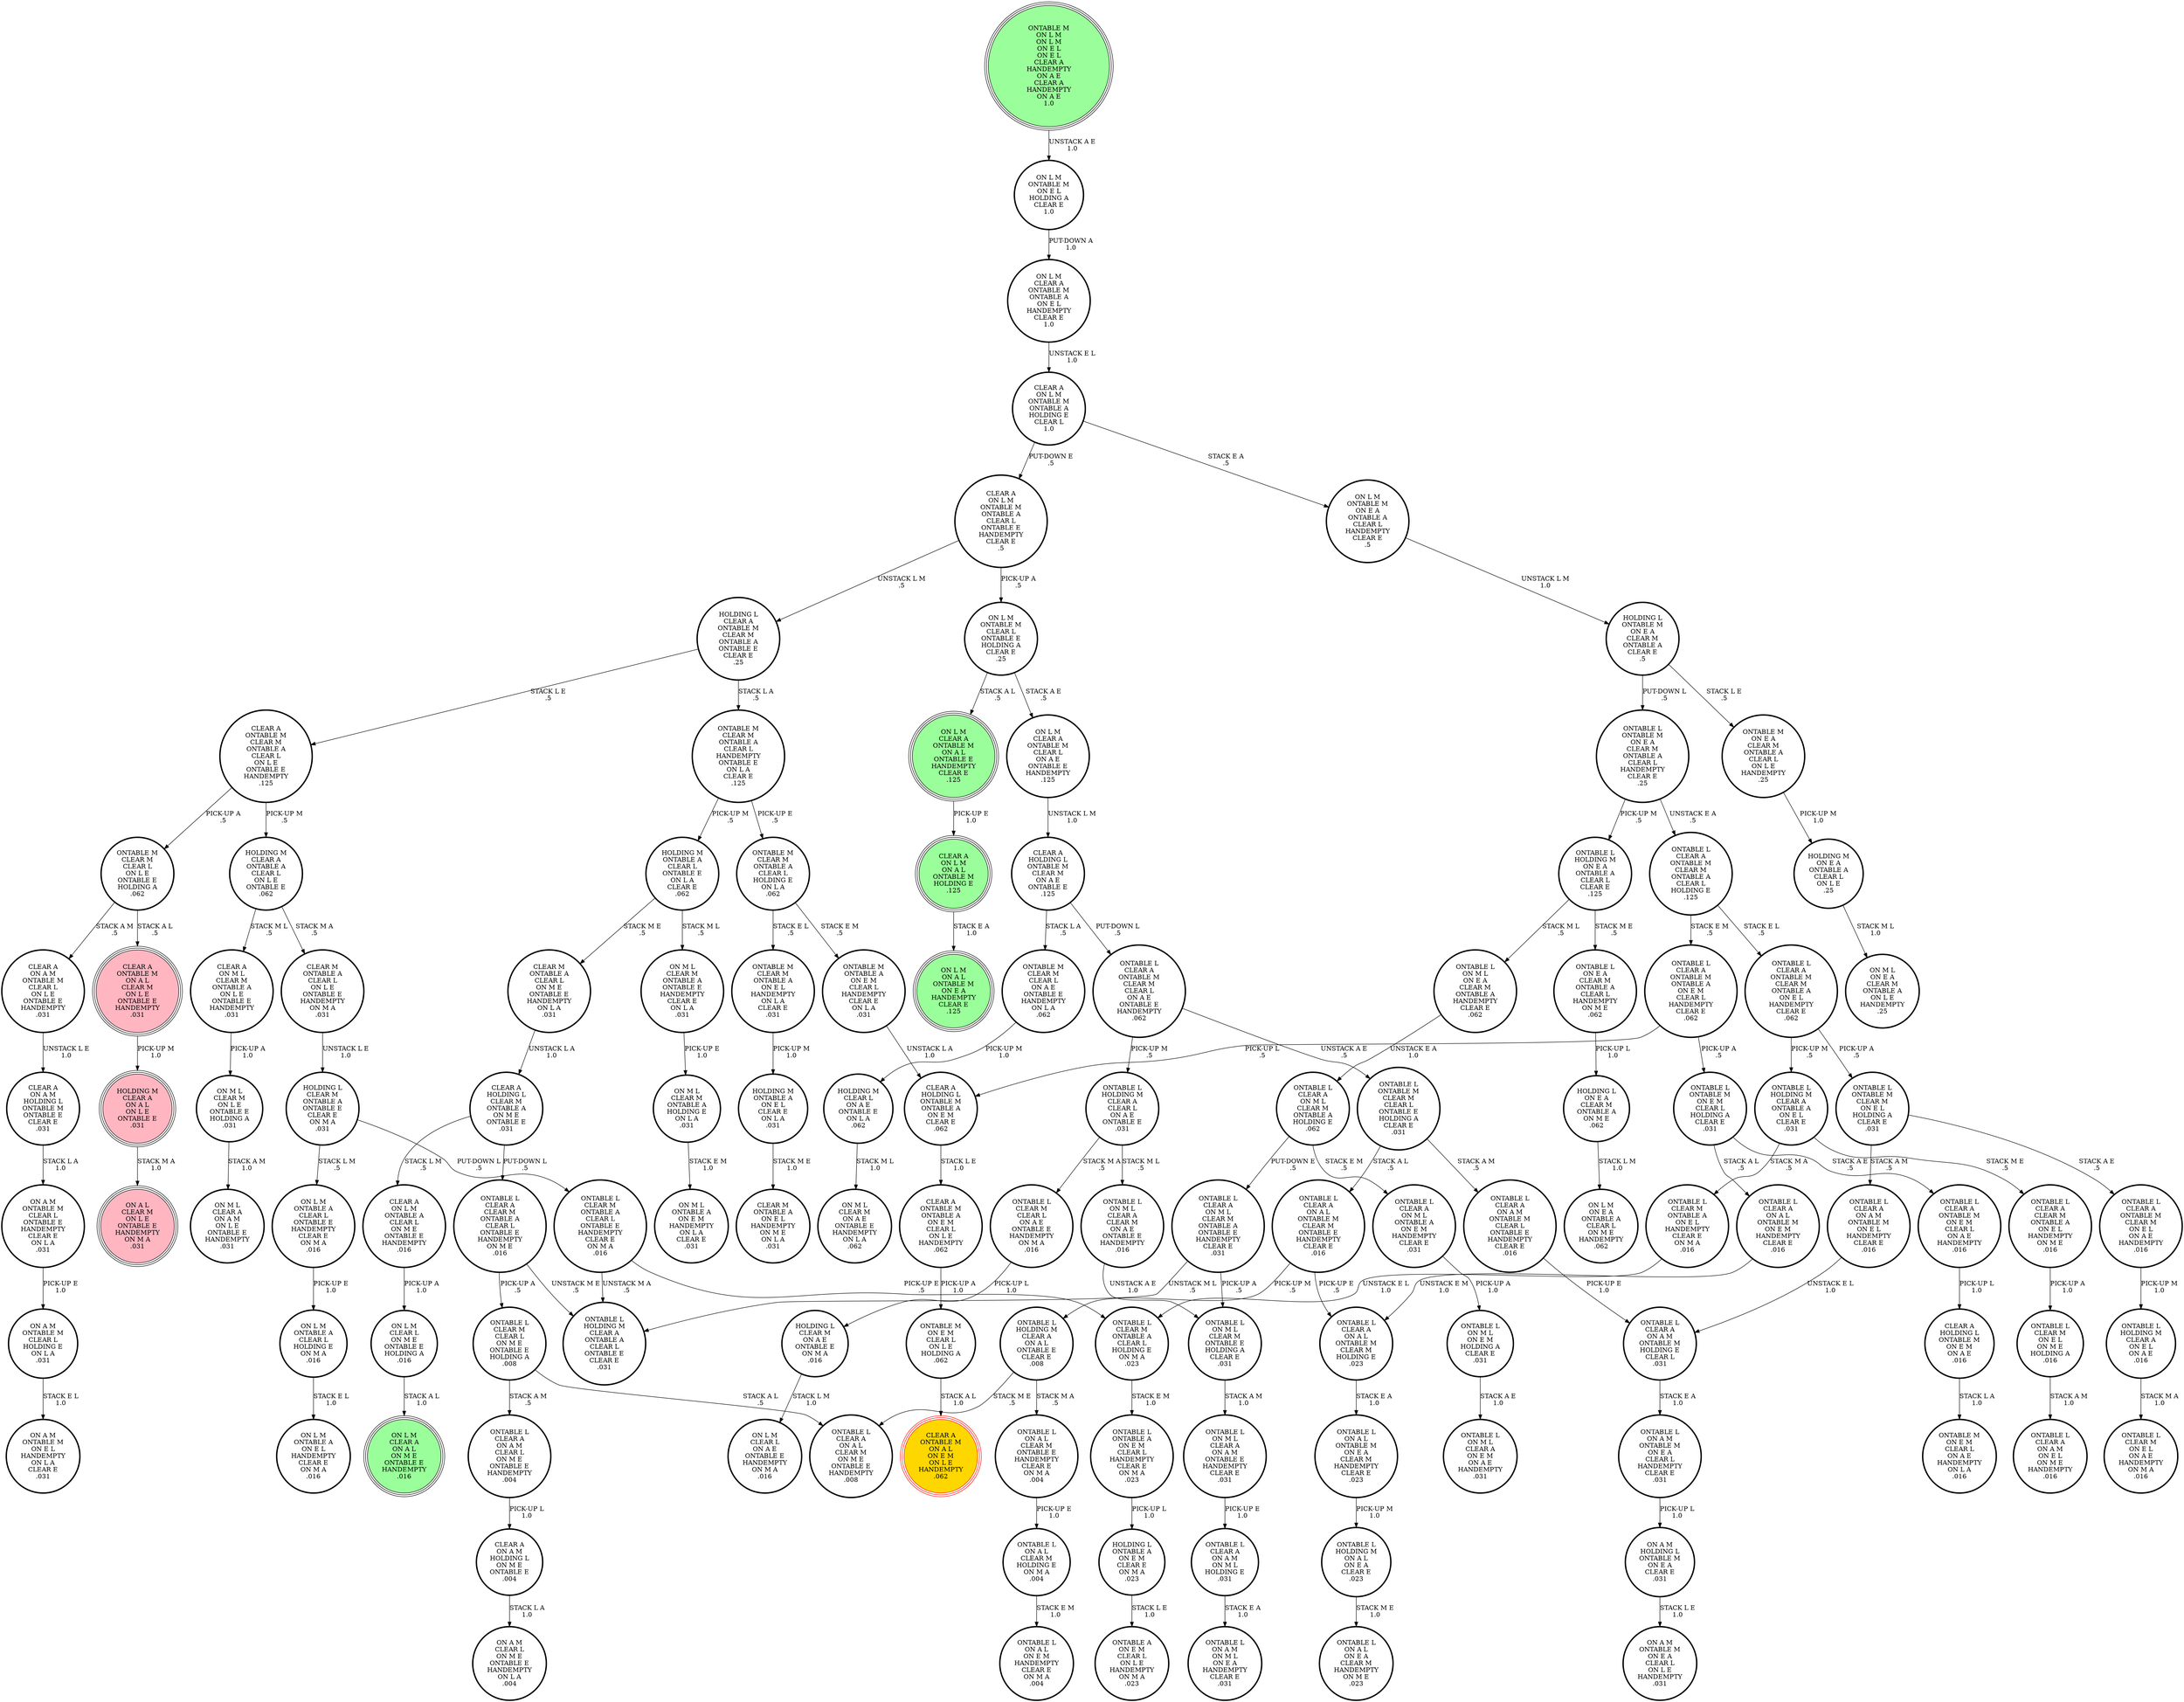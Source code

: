 digraph {
"HOLDING M\nCLEAR A\nON A L\nON L E\nONTABLE E\n.031\n" -> "ON A L\nCLEAR M\nON L E\nONTABLE E\nHANDEMPTY\nON M A\n.031\n"[label="STACK M A\n1.0\n"];
"ONTABLE L\nCLEAR M\nON E L\nON M E\nHOLDING A\n.016\n" -> "ONTABLE L\nCLEAR A\nON A M\nON E L\nON M E\nHANDEMPTY\n.016\n"[label="STACK A M\n1.0\n"];
"ONTABLE M\nCLEAR M\nCLEAR L\nON L E\nONTABLE E\nHOLDING A\n.062\n" -> "CLEAR A\nON A M\nONTABLE M\nCLEAR L\nON L E\nONTABLE E\nHANDEMPTY\n.031\n"[label="STACK A M\n.5\n"];
"ONTABLE M\nCLEAR M\nCLEAR L\nON L E\nONTABLE E\nHOLDING A\n.062\n" -> "CLEAR A\nONTABLE M\nON A L\nCLEAR M\nON L E\nONTABLE E\nHANDEMPTY\n.031\n"[label="STACK A L\n.5\n"];
"ONTABLE L\nCLEAR A\nONTABLE M\nCLEAR M\nONTABLE A\nON E L\nHANDEMPTY\nCLEAR E\n.062\n" -> "ONTABLE L\nHOLDING M\nCLEAR A\nONTABLE A\nON E L\nCLEAR E\n.031\n"[label="PICK-UP M\n.5\n"];
"ONTABLE L\nCLEAR A\nONTABLE M\nCLEAR M\nONTABLE A\nON E L\nHANDEMPTY\nCLEAR E\n.062\n" -> "ONTABLE L\nONTABLE M\nCLEAR M\nON E L\nHOLDING A\nCLEAR E\n.031\n"[label="PICK-UP A\n.5\n"];
"CLEAR A\nONTABLE M\nONTABLE A\nON E M\nCLEAR L\nON L E\nHANDEMPTY\n.062\n" -> "ONTABLE M\nON E M\nCLEAR L\nON L E\nHOLDING A\n.062\n"[label="PICK-UP A\n1.0\n"];
"HOLDING M\nON E A\nONTABLE A\nCLEAR L\nON L E\n.25\n" -> "ON M L\nON E A\nCLEAR M\nONTABLE A\nON L E\nHANDEMPTY\n.25\n"[label="STACK M L\n1.0\n"];
"ONTABLE L\nHOLDING M\nCLEAR A\nON A L\nONTABLE E\nCLEAR E\n.008\n" -> "ONTABLE L\nON A L\nCLEAR M\nONTABLE E\nHANDEMPTY\nCLEAR E\nON M A\n.004\n"[label="STACK M A\n.5\n"];
"ONTABLE L\nHOLDING M\nCLEAR A\nON A L\nONTABLE E\nCLEAR E\n.008\n" -> "ONTABLE L\nCLEAR A\nON A L\nCLEAR M\nON M E\nONTABLE E\nHANDEMPTY\n.008\n"[label="STACK M E\n.5\n"];
"ONTABLE L\nCLEAR M\nCLEAR L\nON A E\nONTABLE E\nHANDEMPTY\nON M A\n.016\n" -> "HOLDING L\nCLEAR M\nON A E\nONTABLE E\nON M A\n.016\n"[label="PICK-UP L\n1.0\n"];
"ONTABLE L\nON M L\nCLEAR A\nON A M\nONTABLE E\nHANDEMPTY\nCLEAR E\n.031\n" -> "ONTABLE L\nCLEAR A\nON A M\nON M L\nHOLDING E\n.031\n"[label="PICK-UP E\n1.0\n"];
"ONTABLE L\nCLEAR M\nONTABLE A\nCLEAR L\nHOLDING E\nON M A\n.023\n" -> "ONTABLE L\nONTABLE A\nON E M\nCLEAR L\nHANDEMPTY\nCLEAR E\nON M A\n.023\n"[label="STACK E M\n1.0\n"];
"CLEAR A\nON A M\nHOLDING L\nONTABLE M\nONTABLE E\nCLEAR E\n.031\n" -> "ON A M\nONTABLE M\nCLEAR L\nONTABLE E\nHANDEMPTY\nCLEAR E\nON L A\n.031\n"[label="STACK L A\n1.0\n"];
"ONTABLE L\nON M L\nCLEAR A\nCLEAR M\nON A E\nONTABLE E\nHANDEMPTY\n.016\n" -> "ONTABLE L\nON M L\nCLEAR M\nONTABLE E\nHOLDING A\nCLEAR E\n.031\n"[label="UNSTACK A E\n1.0\n"];
"ONTABLE L\nON M L\nON E M\nHOLDING A\nCLEAR E\n.031\n" -> "ONTABLE L\nON M L\nCLEAR A\nON E M\nON A E\nHANDEMPTY\n.031\n"[label="STACK A E\n1.0\n"];
"ON L M\nONTABLE M\nCLEAR L\nONTABLE E\nHOLDING A\nCLEAR E\n.25\n" -> "ON L M\nCLEAR A\nONTABLE M\nCLEAR L\nON A E\nONTABLE E\nHANDEMPTY\n.125\n"[label="STACK A E\n.5\n"];
"ON L M\nONTABLE M\nCLEAR L\nONTABLE E\nHOLDING A\nCLEAR E\n.25\n" -> "ON L M\nCLEAR A\nONTABLE M\nON A L\nONTABLE E\nHANDEMPTY\nCLEAR E\n.125\n"[label="STACK A L\n.5\n"];
"ONTABLE L\nON M L\nCLEAR M\nONTABLE E\nHOLDING A\nCLEAR E\n.031\n" -> "ONTABLE L\nON M L\nCLEAR A\nON A M\nONTABLE E\nHANDEMPTY\nCLEAR E\n.031\n"[label="STACK A M\n1.0\n"];
"ONTABLE L\nON A M\nONTABLE M\nON E A\nCLEAR L\nHANDEMPTY\nCLEAR E\n.031\n" -> "ON A M\nHOLDING L\nONTABLE M\nON E A\nCLEAR E\n.031\n"[label="PICK-UP L\n1.0\n"];
"CLEAR M\nONTABLE A\nCLEAR L\nON M E\nONTABLE E\nHANDEMPTY\nON L A\n.031\n" -> "CLEAR A\nHOLDING L\nCLEAR M\nONTABLE A\nON M E\nONTABLE E\n.031\n"[label="UNSTACK L A\n1.0\n"];
"ONTABLE L\nHOLDING M\nCLEAR A\nON E L\nON A E\n.016\n" -> "ONTABLE L\nCLEAR M\nON E L\nON A E\nHANDEMPTY\nON M A\n.016\n"[label="STACK M A\n1.0\n"];
"CLEAR A\nHOLDING L\nCLEAR M\nONTABLE A\nON M E\nONTABLE E\n.031\n" -> "ONTABLE L\nCLEAR A\nCLEAR M\nONTABLE A\nCLEAR L\nONTABLE E\nHANDEMPTY\nON M E\n.016\n"[label="PUT-DOWN L\n.5\n"];
"CLEAR A\nHOLDING L\nCLEAR M\nONTABLE A\nON M E\nONTABLE E\n.031\n" -> "CLEAR A\nON L M\nONTABLE A\nCLEAR L\nON M E\nONTABLE E\nHANDEMPTY\n.016\n"[label="STACK L M\n.5\n"];
"ONTABLE L\nONTABLE M\nON E A\nCLEAR M\nONTABLE A\nCLEAR L\nHANDEMPTY\nCLEAR E\n.25\n" -> "ONTABLE L\nHOLDING M\nON E A\nONTABLE A\nCLEAR L\nCLEAR E\n.125\n"[label="PICK-UP M\n.5\n"];
"ONTABLE L\nONTABLE M\nON E A\nCLEAR M\nONTABLE A\nCLEAR L\nHANDEMPTY\nCLEAR E\n.25\n" -> "ONTABLE L\nCLEAR A\nONTABLE M\nCLEAR M\nONTABLE A\nCLEAR L\nHOLDING E\n.125\n"[label="UNSTACK E A\n.5\n"];
"HOLDING L\nON E A\nCLEAR M\nONTABLE A\nON M E\n.062\n" -> "ON L M\nON E A\nONTABLE A\nCLEAR L\nON M E\nHANDEMPTY\n.062\n"[label="STACK L M\n1.0\n"];
"HOLDING M\nCLEAR L\nON A E\nONTABLE E\nON L A\n.062\n" -> "ON M L\nCLEAR M\nON A E\nONTABLE E\nHANDEMPTY\nON L A\n.062\n"[label="STACK M L\n1.0\n"];
"ON L M\nCLEAR A\nONTABLE M\nON A L\nONTABLE E\nHANDEMPTY\nCLEAR E\n.125\n" -> "CLEAR A\nON L M\nON A L\nONTABLE M\nHOLDING E\n.125\n"[label="PICK-UP E\n1.0\n"];
"ONTABLE L\nON M L\nON E A\nCLEAR M\nONTABLE A\nHANDEMPTY\nCLEAR E\n.062\n" -> "ONTABLE L\nCLEAR A\nON M L\nCLEAR M\nONTABLE A\nHOLDING E\n.062\n"[label="UNSTACK E A\n1.0\n"];
"ONTABLE L\nON A L\nCLEAR M\nHOLDING E\nON M A\n.004\n" -> "ONTABLE L\nON A L\nON E M\nHANDEMPTY\nCLEAR E\nON M A\n.004\n"[label="STACK E M\n1.0\n"];
"ON L M\nCLEAR A\nONTABLE M\nONTABLE A\nON E L\nHANDEMPTY\nCLEAR E\n1.0\n" -> "CLEAR A\nON L M\nONTABLE M\nONTABLE A\nHOLDING E\nCLEAR L\n1.0\n"[label="UNSTACK E L\n1.0\n"];
"ONTABLE M\nONTABLE A\nON E M\nCLEAR L\nHANDEMPTY\nCLEAR E\nON L A\n.031\n" -> "CLEAR A\nHOLDING L\nONTABLE M\nONTABLE A\nON E M\nCLEAR E\n.062\n"[label="UNSTACK L A\n1.0\n"];
"ON M L\nCLEAR M\nON L E\nONTABLE E\nHOLDING A\n.031\n" -> "ON M L\nCLEAR A\nON A M\nON L E\nONTABLE E\nHANDEMPTY\n.031\n"[label="STACK A M\n1.0\n"];
"CLEAR A\nON A M\nONTABLE M\nCLEAR L\nON L E\nONTABLE E\nHANDEMPTY\n.031\n" -> "CLEAR A\nON A M\nHOLDING L\nONTABLE M\nONTABLE E\nCLEAR E\n.031\n"[label="UNSTACK L E\n1.0\n"];
"HOLDING L\nONTABLE A\nON E M\nCLEAR E\nON M A\n.023\n" -> "ONTABLE A\nON E M\nCLEAR L\nON L E\nHANDEMPTY\nON M A\n.023\n"[label="STACK L E\n1.0\n"];
"HOLDING L\nCLEAR M\nONTABLE A\nONTABLE E\nCLEAR E\nON M A\n.031\n" -> "ON L M\nONTABLE A\nCLEAR L\nONTABLE E\nHANDEMPTY\nCLEAR E\nON M A\n.016\n"[label="STACK L M\n.5\n"];
"HOLDING L\nCLEAR M\nONTABLE A\nONTABLE E\nCLEAR E\nON M A\n.031\n" -> "ONTABLE L\nCLEAR M\nONTABLE A\nCLEAR L\nONTABLE E\nHANDEMPTY\nCLEAR E\nON M A\n.016\n"[label="PUT-DOWN L\n.5\n"];
"ONTABLE L\nCLEAR A\nON A M\nCLEAR L\nON M E\nONTABLE E\nHANDEMPTY\n.004\n" -> "CLEAR A\nON A M\nHOLDING L\nON M E\nONTABLE E\n.004\n"[label="PICK-UP L\n1.0\n"];
"ONTABLE M\nCLEAR M\nONTABLE A\nCLEAR L\nHANDEMPTY\nONTABLE E\nON L A\nCLEAR E\n.125\n" -> "ONTABLE M\nCLEAR M\nONTABLE A\nCLEAR L\nHOLDING E\nON L A\n.062\n"[label="PICK-UP E\n.5\n"];
"ONTABLE M\nCLEAR M\nONTABLE A\nCLEAR L\nHANDEMPTY\nONTABLE E\nON L A\nCLEAR E\n.125\n" -> "HOLDING M\nONTABLE A\nCLEAR L\nONTABLE E\nON L A\nCLEAR E\n.062\n"[label="PICK-UP M\n.5\n"];
"HOLDING M\nONTABLE A\nCLEAR L\nONTABLE E\nON L A\nCLEAR E\n.062\n" -> "ON M L\nCLEAR M\nONTABLE A\nONTABLE E\nHANDEMPTY\nCLEAR E\nON L A\n.031\n"[label="STACK M L\n.5\n"];
"HOLDING M\nONTABLE A\nCLEAR L\nONTABLE E\nON L A\nCLEAR E\n.062\n" -> "CLEAR M\nONTABLE A\nCLEAR L\nON M E\nONTABLE E\nHANDEMPTY\nON L A\n.031\n"[label="STACK M E\n.5\n"];
"ONTABLE L\nCLEAR A\nCLEAR M\nONTABLE A\nON E L\nHANDEMPTY\nON M E\n.016\n" -> "ONTABLE L\nCLEAR M\nON E L\nON M E\nHOLDING A\n.016\n"[label="PICK-UP A\n1.0\n"];
"ONTABLE L\nCLEAR M\nCLEAR L\nON M E\nONTABLE E\nHOLDING A\n.008\n" -> "ONTABLE L\nCLEAR A\nON A L\nCLEAR M\nON M E\nONTABLE E\nHANDEMPTY\n.008\n"[label="STACK A L\n.5\n"];
"ONTABLE L\nCLEAR M\nCLEAR L\nON M E\nONTABLE E\nHOLDING A\n.008\n" -> "ONTABLE L\nCLEAR A\nON A M\nCLEAR L\nON M E\nONTABLE E\nHANDEMPTY\n.004\n"[label="STACK A M\n.5\n"];
"ON M L\nCLEAR M\nONTABLE A\nHOLDING E\nON L A\n.031\n" -> "ON M L\nONTABLE A\nON E M\nHANDEMPTY\nON L A\nCLEAR E\n.031\n"[label="STACK E M\n1.0\n"];
"ONTABLE L\nON A L\nONTABLE M\nON E A\nCLEAR M\nHANDEMPTY\nCLEAR E\n.023\n" -> "ONTABLE L\nHOLDING M\nON A L\nON E A\nCLEAR E\n.023\n"[label="PICK-UP M\n1.0\n"];
"ONTABLE L\nCLEAR A\nON A L\nONTABLE M\nCLEAR M\nONTABLE E\nHANDEMPTY\nCLEAR E\n.016\n" -> "ONTABLE L\nHOLDING M\nCLEAR A\nON A L\nONTABLE E\nCLEAR E\n.008\n"[label="PICK-UP M\n.5\n"];
"ONTABLE L\nCLEAR A\nON A L\nONTABLE M\nCLEAR M\nONTABLE E\nHANDEMPTY\nCLEAR E\n.016\n" -> "ONTABLE L\nCLEAR A\nON A L\nONTABLE M\nCLEAR M\nHOLDING E\n.023\n"[label="PICK-UP E\n.5\n"];
"CLEAR A\nON A M\nHOLDING L\nON M E\nONTABLE E\n.004\n" -> "ON A M\nCLEAR L\nON M E\nONTABLE E\nHANDEMPTY\nON L A\n.004\n"[label="STACK L A\n1.0\n"];
"ONTABLE L\nONTABLE M\nON E M\nCLEAR L\nHOLDING A\nCLEAR E\n.031\n" -> "ONTABLE L\nCLEAR A\nONTABLE M\nON E M\nCLEAR L\nON A E\nHANDEMPTY\n.016\n"[label="STACK A E\n.5\n"];
"ONTABLE L\nONTABLE M\nON E M\nCLEAR L\nHOLDING A\nCLEAR E\n.031\n" -> "ONTABLE L\nCLEAR A\nON A L\nONTABLE M\nON E M\nHANDEMPTY\nCLEAR E\n.016\n"[label="STACK A L\n.5\n"];
"CLEAR A\nHOLDING L\nONTABLE M\nON E M\nON A E\n.016\n" -> "ONTABLE M\nON E M\nCLEAR L\nON A E\nHANDEMPTY\nON L A\n.016\n"[label="STACK L A\n1.0\n"];
"ONTABLE L\nHOLDING M\nON A L\nON E A\nCLEAR E\n.023\n" -> "ONTABLE L\nON A L\nON E A\nCLEAR M\nHANDEMPTY\nON M E\n.023\n"[label="STACK M E\n1.0\n"];
"ON L M\nONTABLE M\nON E A\nONTABLE A\nCLEAR L\nHANDEMPTY\nCLEAR E\n.5\n" -> "HOLDING L\nONTABLE M\nON E A\nCLEAR M\nONTABLE A\nCLEAR E\n.5\n"[label="UNSTACK L M\n1.0\n"];
"ONTABLE L\nON E A\nCLEAR M\nONTABLE A\nCLEAR L\nHANDEMPTY\nON M E\n.062\n" -> "HOLDING L\nON E A\nCLEAR M\nONTABLE A\nON M E\n.062\n"[label="PICK-UP L\n1.0\n"];
"ON M L\nCLEAR M\nONTABLE A\nONTABLE E\nHANDEMPTY\nCLEAR E\nON L A\n.031\n" -> "ON M L\nCLEAR M\nONTABLE A\nHOLDING E\nON L A\n.031\n"[label="PICK-UP E\n1.0\n"];
"ON L M\nONTABLE A\nCLEAR L\nHOLDING E\nON M A\n.016\n" -> "ON L M\nONTABLE A\nON E L\nHANDEMPTY\nCLEAR E\nON M A\n.016\n"[label="STACK E L\n1.0\n"];
"ON L M\nONTABLE M\nON E L\nHOLDING A\nCLEAR E\n1.0\n" -> "ON L M\nCLEAR A\nONTABLE M\nONTABLE A\nON E L\nHANDEMPTY\nCLEAR E\n1.0\n"[label="PUT-DOWN A\n1.0\n"];
"CLEAR A\nONTABLE M\nCLEAR M\nONTABLE A\nCLEAR L\nON L E\nONTABLE E\nHANDEMPTY\n.125\n" -> "HOLDING M\nCLEAR A\nONTABLE A\nCLEAR L\nON L E\nONTABLE E\n.062\n"[label="PICK-UP M\n.5\n"];
"CLEAR A\nONTABLE M\nCLEAR M\nONTABLE A\nCLEAR L\nON L E\nONTABLE E\nHANDEMPTY\n.125\n" -> "ONTABLE M\nCLEAR M\nCLEAR L\nON L E\nONTABLE E\nHOLDING A\n.062\n"[label="PICK-UP A\n.5\n"];
"ONTABLE L\nCLEAR A\nONTABLE M\nONTABLE A\nON E M\nCLEAR L\nHANDEMPTY\nCLEAR E\n.062\n" -> "ONTABLE L\nONTABLE M\nON E M\nCLEAR L\nHOLDING A\nCLEAR E\n.031\n"[label="PICK-UP A\n.5\n"];
"ONTABLE L\nCLEAR A\nONTABLE M\nONTABLE A\nON E M\nCLEAR L\nHANDEMPTY\nCLEAR E\n.062\n" -> "CLEAR A\nHOLDING L\nONTABLE M\nONTABLE A\nON E M\nCLEAR E\n.062\n"[label="PICK-UP L\n.5\n"];
"ON A M\nHOLDING L\nONTABLE M\nON E A\nCLEAR E\n.031\n" -> "ON A M\nONTABLE M\nON E A\nCLEAR L\nON L E\nHANDEMPTY\n.031\n"[label="STACK L E\n1.0\n"];
"ONTABLE L\nCLEAR A\nON M L\nCLEAR M\nONTABLE A\nHOLDING E\n.062\n" -> "ONTABLE L\nCLEAR A\nON M L\nCLEAR M\nONTABLE A\nONTABLE E\nHANDEMPTY\nCLEAR E\n.031\n"[label="PUT-DOWN E\n.5\n"];
"ONTABLE L\nCLEAR A\nON M L\nCLEAR M\nONTABLE A\nHOLDING E\n.062\n" -> "ONTABLE L\nCLEAR A\nON M L\nONTABLE A\nON E M\nHANDEMPTY\nCLEAR E\n.031\n"[label="STACK E M\n.5\n"];
"ON L M\nCLEAR A\nONTABLE M\nCLEAR L\nON A E\nONTABLE E\nHANDEMPTY\n.125\n" -> "CLEAR A\nHOLDING L\nONTABLE M\nCLEAR M\nON A E\nONTABLE E\n.125\n"[label="UNSTACK L M\n1.0\n"];
"ON L M\nONTABLE A\nCLEAR L\nONTABLE E\nHANDEMPTY\nCLEAR E\nON M A\n.016\n" -> "ON L M\nONTABLE A\nCLEAR L\nHOLDING E\nON M A\n.016\n"[label="PICK-UP E\n1.0\n"];
"ONTABLE L\nHOLDING M\nCLEAR A\nCLEAR L\nON A E\nONTABLE E\n.031\n" -> "ONTABLE L\nON M L\nCLEAR A\nCLEAR M\nON A E\nONTABLE E\nHANDEMPTY\n.016\n"[label="STACK M L\n.5\n"];
"ONTABLE L\nHOLDING M\nCLEAR A\nCLEAR L\nON A E\nONTABLE E\n.031\n" -> "ONTABLE L\nCLEAR M\nCLEAR L\nON A E\nONTABLE E\nHANDEMPTY\nON M A\n.016\n"[label="STACK M A\n.5\n"];
"ON A M\nONTABLE M\nCLEAR L\nHOLDING E\nON L A\n.031\n" -> "ON A M\nONTABLE M\nON E L\nHANDEMPTY\nON L A\nCLEAR E\n.031\n"[label="STACK E L\n1.0\n"];
"ONTABLE L\nCLEAR A\nONTABLE M\nCLEAR M\nONTABLE A\nCLEAR L\nHOLDING E\n.125\n" -> "ONTABLE L\nCLEAR A\nONTABLE M\nONTABLE A\nON E M\nCLEAR L\nHANDEMPTY\nCLEAR E\n.062\n"[label="STACK E M\n.5\n"];
"ONTABLE L\nCLEAR A\nONTABLE M\nCLEAR M\nONTABLE A\nCLEAR L\nHOLDING E\n.125\n" -> "ONTABLE L\nCLEAR A\nONTABLE M\nCLEAR M\nONTABLE A\nON E L\nHANDEMPTY\nCLEAR E\n.062\n"[label="STACK E L\n.5\n"];
"ONTABLE L\nCLEAR A\nON A L\nONTABLE M\nCLEAR M\nHOLDING E\n.023\n" -> "ONTABLE L\nON A L\nONTABLE M\nON E A\nCLEAR M\nHANDEMPTY\nCLEAR E\n.023\n"[label="STACK E A\n1.0\n"];
"CLEAR A\nHOLDING L\nONTABLE M\nONTABLE A\nON E M\nCLEAR E\n.062\n" -> "CLEAR A\nONTABLE M\nONTABLE A\nON E M\nCLEAR L\nON L E\nHANDEMPTY\n.062\n"[label="STACK L E\n1.0\n"];
"CLEAR A\nON L M\nONTABLE M\nONTABLE A\nHOLDING E\nCLEAR L\n1.0\n" -> "ON L M\nONTABLE M\nON E A\nONTABLE A\nCLEAR L\nHANDEMPTY\nCLEAR E\n.5\n"[label="STACK E A\n.5\n"];
"CLEAR A\nON L M\nONTABLE M\nONTABLE A\nHOLDING E\nCLEAR L\n1.0\n" -> "CLEAR A\nON L M\nONTABLE M\nONTABLE A\nCLEAR L\nONTABLE E\nHANDEMPTY\nCLEAR E\n.5\n"[label="PUT-DOWN E\n.5\n"];
"ONTABLE L\nCLEAR A\nONTABLE M\nCLEAR M\nON E L\nON A E\nHANDEMPTY\n.016\n" -> "ONTABLE L\nHOLDING M\nCLEAR A\nON E L\nON A E\n.016\n"[label="PICK-UP M\n1.0\n"];
"CLEAR A\nON L M\nONTABLE A\nCLEAR L\nON M E\nONTABLE E\nHANDEMPTY\n.016\n" -> "ON L M\nCLEAR L\nON M E\nONTABLE E\nHOLDING A\n.016\n"[label="PICK-UP A\n1.0\n"];
"ONTABLE L\nCLEAR A\nON M L\nCLEAR M\nONTABLE A\nONTABLE E\nHANDEMPTY\nCLEAR E\n.031\n" -> "ONTABLE L\nHOLDING M\nCLEAR A\nONTABLE A\nCLEAR L\nONTABLE E\nCLEAR E\n.031\n"[label="UNSTACK M L\n.5\n"];
"ONTABLE L\nCLEAR A\nON M L\nCLEAR M\nONTABLE A\nONTABLE E\nHANDEMPTY\nCLEAR E\n.031\n" -> "ONTABLE L\nON M L\nCLEAR M\nONTABLE E\nHOLDING A\nCLEAR E\n.031\n"[label="PICK-UP A\n.5\n"];
"ONTABLE M\nCLEAR M\nONTABLE A\nON E L\nHANDEMPTY\nON L A\nCLEAR E\n.031\n" -> "HOLDING M\nONTABLE A\nON E L\nCLEAR E\nON L A\n.031\n"[label="PICK-UP M\n1.0\n"];
"ONTABLE L\nCLEAR M\nONTABLE A\nON E L\nHANDEMPTY\nCLEAR E\nON M A\n.016\n" -> "ONTABLE L\nCLEAR M\nONTABLE A\nCLEAR L\nHOLDING E\nON M A\n.023\n"[label="UNSTACK E L\n1.0\n"];
"ONTABLE L\nHOLDING M\nCLEAR A\nONTABLE A\nON E L\nCLEAR E\n.031\n" -> "ONTABLE L\nCLEAR A\nCLEAR M\nONTABLE A\nON E L\nHANDEMPTY\nON M E\n.016\n"[label="STACK M E\n.5\n"];
"ONTABLE L\nHOLDING M\nCLEAR A\nONTABLE A\nON E L\nCLEAR E\n.031\n" -> "ONTABLE L\nCLEAR M\nONTABLE A\nON E L\nHANDEMPTY\nCLEAR E\nON M A\n.016\n"[label="STACK M A\n.5\n"];
"ONTABLE M\nCLEAR M\nCLEAR L\nON A E\nONTABLE E\nHANDEMPTY\nON L A\n.062\n" -> "HOLDING M\nCLEAR L\nON A E\nONTABLE E\nON L A\n.062\n"[label="PICK-UP M\n1.0\n"];
"ONTABLE L\nCLEAR A\nON A L\nONTABLE M\nON E M\nHANDEMPTY\nCLEAR E\n.016\n" -> "ONTABLE L\nCLEAR A\nON A L\nONTABLE M\nCLEAR M\nHOLDING E\n.023\n"[label="UNSTACK E M\n1.0\n"];
"ONTABLE L\nCLEAR M\nONTABLE A\nCLEAR L\nONTABLE E\nHANDEMPTY\nCLEAR E\nON M A\n.016\n" -> "ONTABLE L\nCLEAR M\nONTABLE A\nCLEAR L\nHOLDING E\nON M A\n.023\n"[label="PICK-UP E\n.5\n"];
"ONTABLE L\nCLEAR M\nONTABLE A\nCLEAR L\nONTABLE E\nHANDEMPTY\nCLEAR E\nON M A\n.016\n" -> "ONTABLE L\nHOLDING M\nCLEAR A\nONTABLE A\nCLEAR L\nONTABLE E\nCLEAR E\n.031\n"[label="UNSTACK M A\n.5\n"];
"ONTABLE L\nCLEAR A\nONTABLE M\nON E M\nCLEAR L\nON A E\nHANDEMPTY\n.016\n" -> "CLEAR A\nHOLDING L\nONTABLE M\nON E M\nON A E\n.016\n"[label="PICK-UP L\n1.0\n"];
"ONTABLE L\nCLEAR A\nONTABLE M\nCLEAR M\nCLEAR L\nON A E\nONTABLE E\nHANDEMPTY\n.062\n" -> "ONTABLE L\nONTABLE M\nCLEAR M\nCLEAR L\nONTABLE E\nHOLDING A\nCLEAR E\n.031\n"[label="UNSTACK A E\n.5\n"];
"ONTABLE L\nCLEAR A\nONTABLE M\nCLEAR M\nCLEAR L\nON A E\nONTABLE E\nHANDEMPTY\n.062\n" -> "ONTABLE L\nHOLDING M\nCLEAR A\nCLEAR L\nON A E\nONTABLE E\n.031\n"[label="PICK-UP M\n.5\n"];
"ONTABLE L\nCLEAR A\nON M L\nONTABLE A\nON E M\nHANDEMPTY\nCLEAR E\n.031\n" -> "ONTABLE L\nON M L\nON E M\nHOLDING A\nCLEAR E\n.031\n"[label="PICK-UP A\n1.0\n"];
"HOLDING L\nCLEAR A\nONTABLE M\nCLEAR M\nONTABLE A\nONTABLE E\nCLEAR E\n.25\n" -> "ONTABLE M\nCLEAR M\nONTABLE A\nCLEAR L\nHANDEMPTY\nONTABLE E\nON L A\nCLEAR E\n.125\n"[label="STACK L A\n.5\n"];
"HOLDING L\nCLEAR A\nONTABLE M\nCLEAR M\nONTABLE A\nONTABLE E\nCLEAR E\n.25\n" -> "CLEAR A\nONTABLE M\nCLEAR M\nONTABLE A\nCLEAR L\nON L E\nONTABLE E\nHANDEMPTY\n.125\n"[label="STACK L E\n.5\n"];
"ONTABLE L\nCLEAR A\nON A M\nONTABLE M\nON E L\nHANDEMPTY\nCLEAR E\n.016\n" -> "ONTABLE L\nCLEAR A\nON A M\nONTABLE M\nHOLDING E\nCLEAR L\n.031\n"[label="UNSTACK E L\n1.0\n"];
"ONTABLE L\nCLEAR A\nCLEAR M\nONTABLE A\nCLEAR L\nONTABLE E\nHANDEMPTY\nON M E\n.016\n" -> "ONTABLE L\nCLEAR M\nCLEAR L\nON M E\nONTABLE E\nHOLDING A\n.008\n"[label="PICK-UP A\n.5\n"];
"ONTABLE L\nCLEAR A\nCLEAR M\nONTABLE A\nCLEAR L\nONTABLE E\nHANDEMPTY\nON M E\n.016\n" -> "ONTABLE L\nHOLDING M\nCLEAR A\nONTABLE A\nCLEAR L\nONTABLE E\nCLEAR E\n.031\n"[label="UNSTACK M E\n.5\n"];
"ONTABLE L\nCLEAR A\nON A M\nONTABLE M\nHOLDING E\nCLEAR L\n.031\n" -> "ONTABLE L\nON A M\nONTABLE M\nON E A\nCLEAR L\nHANDEMPTY\nCLEAR E\n.031\n"[label="STACK E A\n1.0\n"];
"ONTABLE M\nON E M\nCLEAR L\nON L E\nHOLDING A\n.062\n" -> "CLEAR A\nONTABLE M\nON A L\nON E M\nON L E\nHANDEMPTY\n.062\n"[label="STACK A L\n1.0\n"];
"ON A M\nONTABLE M\nCLEAR L\nONTABLE E\nHANDEMPTY\nCLEAR E\nON L A\n.031\n" -> "ON A M\nONTABLE M\nCLEAR L\nHOLDING E\nON L A\n.031\n"[label="PICK-UP E\n1.0\n"];
"CLEAR A\nHOLDING L\nONTABLE M\nCLEAR M\nON A E\nONTABLE E\n.125\n" -> "ONTABLE M\nCLEAR M\nCLEAR L\nON A E\nONTABLE E\nHANDEMPTY\nON L A\n.062\n"[label="STACK L A\n.5\n"];
"CLEAR A\nHOLDING L\nONTABLE M\nCLEAR M\nON A E\nONTABLE E\n.125\n" -> "ONTABLE L\nCLEAR A\nONTABLE M\nCLEAR M\nCLEAR L\nON A E\nONTABLE E\nHANDEMPTY\n.062\n"[label="PUT-DOWN L\n.5\n"];
"ONTABLE L\nHOLDING M\nON E A\nONTABLE A\nCLEAR L\nCLEAR E\n.125\n" -> "ONTABLE L\nON E A\nCLEAR M\nONTABLE A\nCLEAR L\nHANDEMPTY\nON M E\n.062\n"[label="STACK M E\n.5\n"];
"ONTABLE L\nHOLDING M\nON E A\nONTABLE A\nCLEAR L\nCLEAR E\n.125\n" -> "ONTABLE L\nON M L\nON E A\nCLEAR M\nONTABLE A\nHANDEMPTY\nCLEAR E\n.062\n"[label="STACK M L\n.5\n"];
"ONTABLE M\nON E A\nCLEAR M\nONTABLE A\nCLEAR L\nON L E\nHANDEMPTY\n.25\n" -> "HOLDING M\nON E A\nONTABLE A\nCLEAR L\nON L E\n.25\n"[label="PICK-UP M\n1.0\n"];
"ONTABLE L\nCLEAR A\nON A M\nONTABLE M\nCLEAR L\nONTABLE E\nHANDEMPTY\nCLEAR E\n.016\n" -> "ONTABLE L\nCLEAR A\nON A M\nONTABLE M\nHOLDING E\nCLEAR L\n.031\n"[label="PICK-UP E\n1.0\n"];
"CLEAR A\nON L M\nON A L\nONTABLE M\nHOLDING E\n.125\n" -> "ON L M\nON A L\nONTABLE M\nON E A\nHANDEMPTY\nCLEAR E\n.125\n"[label="STACK E A\n1.0\n"];
"HOLDING M\nCLEAR A\nONTABLE A\nCLEAR L\nON L E\nONTABLE E\n.062\n" -> "CLEAR M\nONTABLE A\nCLEAR L\nON L E\nONTABLE E\nHANDEMPTY\nON M A\n.031\n"[label="STACK M A\n.5\n"];
"HOLDING M\nCLEAR A\nONTABLE A\nCLEAR L\nON L E\nONTABLE E\n.062\n" -> "CLEAR A\nON M L\nCLEAR M\nONTABLE A\nON L E\nONTABLE E\nHANDEMPTY\n.031\n"[label="STACK M L\n.5\n"];
"ONTABLE M\nCLEAR M\nONTABLE A\nCLEAR L\nHOLDING E\nON L A\n.062\n" -> "ONTABLE M\nONTABLE A\nON E M\nCLEAR L\nHANDEMPTY\nCLEAR E\nON L A\n.031\n"[label="STACK E M\n.5\n"];
"ONTABLE M\nCLEAR M\nONTABLE A\nCLEAR L\nHOLDING E\nON L A\n.062\n" -> "ONTABLE M\nCLEAR M\nONTABLE A\nON E L\nHANDEMPTY\nON L A\nCLEAR E\n.031\n"[label="STACK E L\n.5\n"];
"HOLDING L\nCLEAR M\nON A E\nONTABLE E\nON M A\n.016\n" -> "ON L M\nCLEAR L\nON A E\nONTABLE E\nHANDEMPTY\nON M A\n.016\n"[label="STACK L M\n1.0\n"];
"ON L M\nCLEAR L\nON M E\nONTABLE E\nHOLDING A\n.016\n" -> "ON L M\nCLEAR A\nON A L\nON M E\nONTABLE E\nHANDEMPTY\n.016\n"[label="STACK A L\n1.0\n"];
"HOLDING M\nONTABLE A\nON E L\nCLEAR E\nON L A\n.031\n" -> "CLEAR M\nONTABLE A\nON E L\nHANDEMPTY\nON M E\nON L A\n.031\n"[label="STACK M E\n1.0\n"];
"ONTABLE L\nON A L\nCLEAR M\nONTABLE E\nHANDEMPTY\nCLEAR E\nON M A\n.004\n" -> "ONTABLE L\nON A L\nCLEAR M\nHOLDING E\nON M A\n.004\n"[label="PICK-UP E\n1.0\n"];
"CLEAR A\nONTABLE M\nON A L\nCLEAR M\nON L E\nONTABLE E\nHANDEMPTY\n.031\n" -> "HOLDING M\nCLEAR A\nON A L\nON L E\nONTABLE E\n.031\n"[label="PICK-UP M\n1.0\n"];
"ONTABLE L\nONTABLE M\nCLEAR M\nON E L\nHOLDING A\nCLEAR E\n.031\n" -> "ONTABLE L\nCLEAR A\nONTABLE M\nCLEAR M\nON E L\nON A E\nHANDEMPTY\n.016\n"[label="STACK A E\n.5\n"];
"ONTABLE L\nONTABLE M\nCLEAR M\nON E L\nHOLDING A\nCLEAR E\n.031\n" -> "ONTABLE L\nCLEAR A\nON A M\nONTABLE M\nON E L\nHANDEMPTY\nCLEAR E\n.016\n"[label="STACK A M\n.5\n"];
"ONTABLE L\nONTABLE A\nON E M\nCLEAR L\nHANDEMPTY\nCLEAR E\nON M A\n.023\n" -> "HOLDING L\nONTABLE A\nON E M\nCLEAR E\nON M A\n.023\n"[label="PICK-UP L\n1.0\n"];
"CLEAR A\nON M L\nCLEAR M\nONTABLE A\nON L E\nONTABLE E\nHANDEMPTY\n.031\n" -> "ON M L\nCLEAR M\nON L E\nONTABLE E\nHOLDING A\n.031\n"[label="PICK-UP A\n1.0\n"];
"HOLDING L\nONTABLE M\nON E A\nCLEAR M\nONTABLE A\nCLEAR E\n.5\n" -> "ONTABLE M\nON E A\nCLEAR M\nONTABLE A\nCLEAR L\nON L E\nHANDEMPTY\n.25\n"[label="STACK L E\n.5\n"];
"HOLDING L\nONTABLE M\nON E A\nCLEAR M\nONTABLE A\nCLEAR E\n.5\n" -> "ONTABLE L\nONTABLE M\nON E A\nCLEAR M\nONTABLE A\nCLEAR L\nHANDEMPTY\nCLEAR E\n.25\n"[label="PUT-DOWN L\n.5\n"];
"ONTABLE L\nCLEAR A\nON A M\nON M L\nHOLDING E\n.031\n" -> "ONTABLE L\nON A M\nON M L\nON E A\nHANDEMPTY\nCLEAR E\n.031\n"[label="STACK E A\n1.0\n"];
"ONTABLE L\nONTABLE M\nCLEAR M\nCLEAR L\nONTABLE E\nHOLDING A\nCLEAR E\n.031\n" -> "ONTABLE L\nCLEAR A\nON A L\nONTABLE M\nCLEAR M\nONTABLE E\nHANDEMPTY\nCLEAR E\n.016\n"[label="STACK A L\n.5\n"];
"ONTABLE L\nONTABLE M\nCLEAR M\nCLEAR L\nONTABLE E\nHOLDING A\nCLEAR E\n.031\n" -> "ONTABLE L\nCLEAR A\nON A M\nONTABLE M\nCLEAR L\nONTABLE E\nHANDEMPTY\nCLEAR E\n.016\n"[label="STACK A M\n.5\n"];
"CLEAR A\nON L M\nONTABLE M\nONTABLE A\nCLEAR L\nONTABLE E\nHANDEMPTY\nCLEAR E\n.5\n" -> "ON L M\nONTABLE M\nCLEAR L\nONTABLE E\nHOLDING A\nCLEAR E\n.25\n"[label="PICK-UP A\n.5\n"];
"CLEAR A\nON L M\nONTABLE M\nONTABLE A\nCLEAR L\nONTABLE E\nHANDEMPTY\nCLEAR E\n.5\n" -> "HOLDING L\nCLEAR A\nONTABLE M\nCLEAR M\nONTABLE A\nONTABLE E\nCLEAR E\n.25\n"[label="UNSTACK L M\n.5\n"];
"ONTABLE M\nON L M\nON L M\nON E L\nON E L\nCLEAR A\nHANDEMPTY\nON A E\nCLEAR A\nHANDEMPTY\nON A E\n1.0\n" -> "ON L M\nONTABLE M\nON E L\nHOLDING A\nCLEAR E\n1.0\n"[label="UNSTACK A E\n1.0\n"];
"CLEAR M\nONTABLE A\nCLEAR L\nON L E\nONTABLE E\nHANDEMPTY\nON M A\n.031\n" -> "HOLDING L\nCLEAR M\nONTABLE A\nONTABLE E\nCLEAR E\nON M A\n.031\n"[label="UNSTACK L E\n1.0\n"];
"CLEAR M\nONTABLE A\nON E L\nHANDEMPTY\nON M E\nON L A\n.031\n" [shape=circle, penwidth=3];
"ON M L\nCLEAR M\nON A E\nONTABLE E\nHANDEMPTY\nON L A\n.062\n" [shape=circle, penwidth=3];
"ON M L\nON E A\nCLEAR M\nONTABLE A\nON L E\nHANDEMPTY\n.25\n" [shape=circle, penwidth=3];
"ON L M\nON E A\nONTABLE A\nCLEAR L\nON M E\nHANDEMPTY\n.062\n" [shape=circle, penwidth=3];
"CLEAR A\nONTABLE M\nON A L\nON E M\nON L E\nHANDEMPTY\n.062\n" [shape=circle, style=filled color=red, fillcolor=gold, peripheries=3];
"ONTABLE L\nON A L\nON E M\nHANDEMPTY\nCLEAR E\nON M A\n.004\n" [shape=circle, penwidth=3];
"ON L M\nCLEAR A\nON A L\nON M E\nONTABLE E\nHANDEMPTY\n.016\n" [shape=circle, style=filled, fillcolor=palegreen1, peripheries=3];
"ON M L\nONTABLE A\nON E M\nHANDEMPTY\nON L A\nCLEAR E\n.031\n" [shape=circle, penwidth=3];
"ON A L\nCLEAR M\nON L E\nONTABLE E\nHANDEMPTY\nON M A\n.031\n" [shape=circle, style=filled, fillcolor=lightpink, peripheries=3];
"ONTABLE L\nHOLDING M\nCLEAR A\nONTABLE A\nCLEAR L\nONTABLE E\nCLEAR E\n.031\n" [shape=circle, penwidth=3];
"ONTABLE L\nCLEAR M\nON E L\nON A E\nHANDEMPTY\nON M A\n.016\n" [shape=circle, penwidth=3];
"ON L M\nONTABLE A\nON E L\nHANDEMPTY\nCLEAR E\nON M A\n.016\n" [shape=circle, penwidth=3];
"ONTABLE A\nON E M\nCLEAR L\nON L E\nHANDEMPTY\nON M A\n.023\n" [shape=circle, penwidth=3];
"ONTABLE L\nON M L\nCLEAR A\nON E M\nON A E\nHANDEMPTY\n.031\n" [shape=circle, penwidth=3];
"ONTABLE L\nCLEAR A\nON A M\nON E L\nON M E\nHANDEMPTY\n.016\n" [shape=circle, penwidth=3];
"ONTABLE L\nON A M\nON M L\nON E A\nHANDEMPTY\nCLEAR E\n.031\n" [shape=circle, penwidth=3];
"ONTABLE L\nCLEAR A\nON A L\nCLEAR M\nON M E\nONTABLE E\nHANDEMPTY\n.008\n" [shape=circle, penwidth=3];
"ON L M\nON A L\nONTABLE M\nON E A\nHANDEMPTY\nCLEAR E\n.125\n" [shape=circle, style=filled, fillcolor=palegreen1, peripheries=3];
"ON L M\nCLEAR L\nON A E\nONTABLE E\nHANDEMPTY\nON M A\n.016\n" [shape=circle, penwidth=3];
"ONTABLE L\nON A L\nON E A\nCLEAR M\nHANDEMPTY\nON M E\n.023\n" [shape=circle, penwidth=3];
"ON A M\nONTABLE M\nON E A\nCLEAR L\nON L E\nHANDEMPTY\n.031\n" [shape=circle, penwidth=3];
"ON A M\nONTABLE M\nON E L\nHANDEMPTY\nON L A\nCLEAR E\n.031\n" [shape=circle, penwidth=3];
"ON M L\nCLEAR A\nON A M\nON L E\nONTABLE E\nHANDEMPTY\n.031\n" [shape=circle, penwidth=3];
"ONTABLE M\nON E M\nCLEAR L\nON A E\nHANDEMPTY\nON L A\n.016\n" [shape=circle, penwidth=3];
"ON A M\nCLEAR L\nON M E\nONTABLE E\nHANDEMPTY\nON L A\n.004\n" [shape=circle, penwidth=3];
"ON L M\nONTABLE M\nON E A\nONTABLE A\nCLEAR L\nHANDEMPTY\nCLEAR E\n.5\n" [shape=circle, penwidth=3];
"CLEAR M\nONTABLE A\nON E L\nHANDEMPTY\nON M E\nON L A\n.031\n" [shape=circle, penwidth=3];
"ON M L\nCLEAR M\nON A E\nONTABLE E\nHANDEMPTY\nON L A\n.062\n" [shape=circle, penwidth=3];
"ONTABLE M\nON E A\nCLEAR M\nONTABLE A\nCLEAR L\nON L E\nHANDEMPTY\n.25\n" [shape=circle, penwidth=3];
"ONTABLE L\nCLEAR A\nON A M\nCLEAR L\nON M E\nONTABLE E\nHANDEMPTY\n.004\n" [shape=circle, penwidth=3];
"ON M L\nON E A\nCLEAR M\nONTABLE A\nON L E\nHANDEMPTY\n.25\n" [shape=circle, penwidth=3];
"ON L M\nONTABLE M\nON E L\nHOLDING A\nCLEAR E\n1.0\n" [shape=circle, penwidth=3];
"CLEAR A\nONTABLE M\nONTABLE A\nON E M\nCLEAR L\nON L E\nHANDEMPTY\n.062\n" [shape=circle, penwidth=3];
"HOLDING M\nONTABLE A\nCLEAR L\nONTABLE E\nON L A\nCLEAR E\n.062\n" [shape=circle, penwidth=3];
"HOLDING L\nONTABLE M\nON E A\nCLEAR M\nONTABLE A\nCLEAR E\n.5\n" [shape=circle, penwidth=3];
"ONTABLE L\nHOLDING M\nON E A\nONTABLE A\nCLEAR L\nCLEAR E\n.125\n" [shape=circle, penwidth=3];
"ON L M\nON E A\nONTABLE A\nCLEAR L\nON M E\nHANDEMPTY\n.062\n" [shape=circle, penwidth=3];
"ONTABLE M\nON L M\nON L M\nON E L\nON E L\nCLEAR A\nHANDEMPTY\nON A E\nCLEAR A\nHANDEMPTY\nON A E\n1.0\n" [shape=circle, style=filled, fillcolor=palegreen1, peripheries=3];
"ONTABLE L\nCLEAR A\nON A L\nONTABLE M\nCLEAR M\nHOLDING E\n.023\n" [shape=circle, penwidth=3];
"ONTABLE L\nONTABLE A\nON E M\nCLEAR L\nHANDEMPTY\nCLEAR E\nON M A\n.023\n" [shape=circle, penwidth=3];
"CLEAR A\nONTABLE M\nON A L\nON E M\nON L E\nHANDEMPTY\n.062\n" [shape=circle, style=filled color=red, fillcolor=gold, peripheries=3];
"ONTABLE M\nON E M\nCLEAR L\nON L E\nHOLDING A\n.062\n" [shape=circle, penwidth=3];
"CLEAR A\nHOLDING L\nONTABLE M\nCLEAR M\nON A E\nONTABLE E\n.125\n" [shape=circle, penwidth=3];
"ON L M\nONTABLE A\nCLEAR L\nONTABLE E\nHANDEMPTY\nCLEAR E\nON M A\n.016\n" [shape=circle, penwidth=3];
"ONTABLE L\nCLEAR M\nONTABLE A\nCLEAR L\nHOLDING E\nON M A\n.023\n" [shape=circle, penwidth=3];
"ONTABLE L\nON A L\nCLEAR M\nHOLDING E\nON M A\n.004\n" [shape=circle, penwidth=3];
"ONTABLE L\nCLEAR A\nONTABLE M\nON E M\nCLEAR L\nON A E\nHANDEMPTY\n.016\n" [shape=circle, penwidth=3];
"ONTABLE L\nON A L\nON E M\nHANDEMPTY\nCLEAR E\nON M A\n.004\n" [shape=circle, penwidth=3];
"ONTABLE L\nCLEAR A\nON M L\nCLEAR M\nONTABLE A\nONTABLE E\nHANDEMPTY\nCLEAR E\n.031\n" [shape=circle, penwidth=3];
"ON M L\nCLEAR M\nONTABLE A\nONTABLE E\nHANDEMPTY\nCLEAR E\nON L A\n.031\n" [shape=circle, penwidth=3];
"ON L M\nCLEAR A\nON A L\nON M E\nONTABLE E\nHANDEMPTY\n.016\n" [shape=circle, style=filled, fillcolor=palegreen1, peripheries=3];
"ONTABLE M\nCLEAR M\nCLEAR L\nON L E\nONTABLE E\nHOLDING A\n.062\n" [shape=circle, penwidth=3];
"HOLDING L\nON E A\nCLEAR M\nONTABLE A\nON M E\n.062\n" [shape=circle, penwidth=3];
"CLEAR A\nON A M\nHOLDING L\nON M E\nONTABLE E\n.004\n" [shape=circle, penwidth=3];
"CLEAR A\nON A M\nHOLDING L\nONTABLE M\nONTABLE E\nCLEAR E\n.031\n" [shape=circle, penwidth=3];
"ONTABLE L\nONTABLE M\nCLEAR M\nON E L\nHOLDING A\nCLEAR E\n.031\n" [shape=circle, penwidth=3];
"ON M L\nONTABLE A\nON E M\nHANDEMPTY\nON L A\nCLEAR E\n.031\n" [shape=circle, penwidth=3];
"ON A L\nCLEAR M\nON L E\nONTABLE E\nHANDEMPTY\nON M A\n.031\n" [shape=circle, style=filled, fillcolor=lightpink, peripheries=3];
"ONTABLE L\nCLEAR A\nON A M\nONTABLE M\nON E L\nHANDEMPTY\nCLEAR E\n.016\n" [shape=circle, penwidth=3];
"CLEAR A\nHOLDING L\nONTABLE M\nONTABLE A\nON E M\nCLEAR E\n.062\n" [shape=circle, penwidth=3];
"ONTABLE L\nCLEAR A\nONTABLE M\nCLEAR M\nON E L\nON A E\nHANDEMPTY\n.016\n" [shape=circle, penwidth=3];
"ONTABLE L\nCLEAR M\nONTABLE A\nCLEAR L\nONTABLE E\nHANDEMPTY\nCLEAR E\nON M A\n.016\n" [shape=circle, penwidth=3];
"ONTABLE L\nON M L\nCLEAR A\nCLEAR M\nON A E\nONTABLE E\nHANDEMPTY\n.016\n" [shape=circle, penwidth=3];
"CLEAR A\nON M L\nCLEAR M\nONTABLE A\nON L E\nONTABLE E\nHANDEMPTY\n.031\n" [shape=circle, penwidth=3];
"ONTABLE L\nCLEAR A\nON M L\nCLEAR M\nONTABLE A\nHOLDING E\n.062\n" [shape=circle, penwidth=3];
"ON A M\nONTABLE M\nCLEAR L\nONTABLE E\nHANDEMPTY\nCLEAR E\nON L A\n.031\n" [shape=circle, penwidth=3];
"ONTABLE L\nCLEAR A\nCLEAR M\nONTABLE A\nCLEAR L\nONTABLE E\nHANDEMPTY\nON M E\n.016\n" [shape=circle, penwidth=3];
"ONTABLE L\nCLEAR A\nON A M\nON M L\nHOLDING E\n.031\n" [shape=circle, penwidth=3];
"HOLDING M\nON E A\nONTABLE A\nCLEAR L\nON L E\n.25\n" [shape=circle, penwidth=3];
"ONTABLE L\nHOLDING M\nCLEAR A\nCLEAR L\nON A E\nONTABLE E\n.031\n" [shape=circle, penwidth=3];
"ON L M\nCLEAR A\nONTABLE M\nONTABLE A\nON E L\nHANDEMPTY\nCLEAR E\n1.0\n" [shape=circle, penwidth=3];
"CLEAR A\nHOLDING L\nONTABLE M\nON E M\nON A E\n.016\n" [shape=circle, penwidth=3];
"HOLDING M\nONTABLE A\nON E L\nCLEAR E\nON L A\n.031\n" [shape=circle, penwidth=3];
"ON M L\nCLEAR M\nONTABLE A\nHOLDING E\nON L A\n.031\n" [shape=circle, penwidth=3];
"ON A M\nHOLDING L\nONTABLE M\nON E A\nCLEAR E\n.031\n" [shape=circle, penwidth=3];
"ONTABLE L\nON M L\nCLEAR A\nON A M\nONTABLE E\nHANDEMPTY\nCLEAR E\n.031\n" [shape=circle, penwidth=3];
"CLEAR M\nONTABLE A\nCLEAR L\nON M E\nONTABLE E\nHANDEMPTY\nON L A\n.031\n" [shape=circle, penwidth=3];
"HOLDING L\nCLEAR A\nONTABLE M\nCLEAR M\nONTABLE A\nONTABLE E\nCLEAR E\n.25\n" [shape=circle, penwidth=3];
"ONTABLE M\nCLEAR M\nONTABLE A\nCLEAR L\nHANDEMPTY\nONTABLE E\nON L A\nCLEAR E\n.125\n" [shape=circle, penwidth=3];
"ON L M\nCLEAR L\nON M E\nONTABLE E\nHOLDING A\n.016\n" [shape=circle, penwidth=3];
"ONTABLE L\nHOLDING M\nCLEAR A\nONTABLE A\nCLEAR L\nONTABLE E\nCLEAR E\n.031\n" [shape=circle, penwidth=3];
"ONTABLE L\nON M L\nCLEAR M\nONTABLE E\nHOLDING A\nCLEAR E\n.031\n" [shape=circle, penwidth=3];
"ONTABLE L\nCLEAR A\nCLEAR M\nONTABLE A\nON E L\nHANDEMPTY\nON M E\n.016\n" [shape=circle, penwidth=3];
"ON L M\nCLEAR A\nONTABLE M\nCLEAR L\nON A E\nONTABLE E\nHANDEMPTY\n.125\n" [shape=circle, penwidth=3];
"ONTABLE L\nCLEAR M\nON E L\nON A E\nHANDEMPTY\nON M A\n.016\n" [shape=circle, penwidth=3];
"CLEAR A\nON L M\nONTABLE A\nCLEAR L\nON M E\nONTABLE E\nHANDEMPTY\n.016\n" [shape=circle, penwidth=3];
"ON L M\nONTABLE A\nON E L\nHANDEMPTY\nCLEAR E\nON M A\n.016\n" [shape=circle, penwidth=3];
"CLEAR A\nONTABLE M\nCLEAR M\nONTABLE A\nCLEAR L\nON L E\nONTABLE E\nHANDEMPTY\n.125\n" [shape=circle, penwidth=3];
"CLEAR A\nON L M\nONTABLE M\nONTABLE A\nCLEAR L\nONTABLE E\nHANDEMPTY\nCLEAR E\n.5\n" [shape=circle, penwidth=3];
"ONTABLE L\nON M L\nON E M\nHOLDING A\nCLEAR E\n.031\n" [shape=circle, penwidth=3];
"ONTABLE L\nCLEAR A\nONTABLE M\nONTABLE A\nON E M\nCLEAR L\nHANDEMPTY\nCLEAR E\n.062\n" [shape=circle, penwidth=3];
"ON A M\nONTABLE M\nCLEAR L\nHOLDING E\nON L A\n.031\n" [shape=circle, penwidth=3];
"ONTABLE L\nON A L\nCLEAR M\nONTABLE E\nHANDEMPTY\nCLEAR E\nON M A\n.004\n" [shape=circle, penwidth=3];
"HOLDING M\nCLEAR L\nON A E\nONTABLE E\nON L A\n.062\n" [shape=circle, penwidth=3];
"ON M L\nCLEAR M\nON L E\nONTABLE E\nHOLDING A\n.031\n" [shape=circle, penwidth=3];
"ONTABLE L\nCLEAR A\nON A M\nONTABLE M\nHOLDING E\nCLEAR L\n.031\n" [shape=circle, penwidth=3];
"HOLDING L\nCLEAR M\nONTABLE A\nONTABLE E\nCLEAR E\nON M A\n.031\n" [shape=circle, penwidth=3];
"HOLDING M\nCLEAR A\nONTABLE A\nCLEAR L\nON L E\nONTABLE E\n.062\n" [shape=circle, penwidth=3];
"ONTABLE L\nHOLDING M\nCLEAR A\nON A L\nONTABLE E\nCLEAR E\n.008\n" [shape=circle, penwidth=3];
"ON L M\nONTABLE A\nCLEAR L\nHOLDING E\nON M A\n.016\n" [shape=circle, penwidth=3];
"ONTABLE L\nON A M\nONTABLE M\nON E A\nCLEAR L\nHANDEMPTY\nCLEAR E\n.031\n" [shape=circle, penwidth=3];
"ONTABLE A\nON E M\nCLEAR L\nON L E\nHANDEMPTY\nON M A\n.023\n" [shape=circle, penwidth=3];
"ONTABLE M\nCLEAR M\nONTABLE A\nON E L\nHANDEMPTY\nON L A\nCLEAR E\n.031\n" [shape=circle, penwidth=3];
"ONTABLE L\nCLEAR A\nON A M\nONTABLE M\nCLEAR L\nONTABLE E\nHANDEMPTY\nCLEAR E\n.016\n" [shape=circle, penwidth=3];
"ONTABLE L\nCLEAR M\nCLEAR L\nON M E\nONTABLE E\nHOLDING A\n.008\n" [shape=circle, penwidth=3];
"CLEAR A\nON L M\nON A L\nONTABLE M\nHOLDING E\n.125\n" [shape=circle, style=filled, fillcolor=palegreen1, peripheries=3];
"ON L M\nONTABLE M\nCLEAR L\nONTABLE E\nHOLDING A\nCLEAR E\n.25\n" [shape=circle, penwidth=3];
"ONTABLE L\nON M L\nCLEAR A\nON E M\nON A E\nHANDEMPTY\n.031\n" [shape=circle, penwidth=3];
"ONTABLE L\nON A L\nONTABLE M\nON E A\nCLEAR M\nHANDEMPTY\nCLEAR E\n.023\n" [shape=circle, penwidth=3];
"ONTABLE M\nONTABLE A\nON E M\nCLEAR L\nHANDEMPTY\nCLEAR E\nON L A\n.031\n" [shape=circle, penwidth=3];
"ONTABLE L\nCLEAR A\nON M L\nONTABLE A\nON E M\nHANDEMPTY\nCLEAR E\n.031\n" [shape=circle, penwidth=3];
"ONTABLE L\nCLEAR A\nON A M\nON E L\nON M E\nHANDEMPTY\n.016\n" [shape=circle, penwidth=3];
"ONTABLE L\nON E A\nCLEAR M\nONTABLE A\nCLEAR L\nHANDEMPTY\nON M E\n.062\n" [shape=circle, penwidth=3];
"ONTABLE M\nCLEAR M\nONTABLE A\nCLEAR L\nHOLDING E\nON L A\n.062\n" [shape=circle, penwidth=3];
"ONTABLE L\nON A M\nON M L\nON E A\nHANDEMPTY\nCLEAR E\n.031\n" [shape=circle, penwidth=3];
"HOLDING L\nONTABLE A\nON E M\nCLEAR E\nON M A\n.023\n" [shape=circle, penwidth=3];
"HOLDING L\nCLEAR M\nON A E\nONTABLE E\nON M A\n.016\n" [shape=circle, penwidth=3];
"CLEAR A\nON A M\nONTABLE M\nCLEAR L\nON L E\nONTABLE E\nHANDEMPTY\n.031\n" [shape=circle, penwidth=3];
"CLEAR A\nONTABLE M\nON A L\nCLEAR M\nON L E\nONTABLE E\nHANDEMPTY\n.031\n" [shape=circle, style=filled, fillcolor=lightpink, peripheries=3];
"ONTABLE L\nONTABLE M\nON E M\nCLEAR L\nHOLDING A\nCLEAR E\n.031\n" [shape=circle, penwidth=3];
"CLEAR A\nON L M\nONTABLE M\nONTABLE A\nHOLDING E\nCLEAR L\n1.0\n" [shape=circle, penwidth=3];
"ONTABLE L\nCLEAR A\nONTABLE M\nCLEAR M\nONTABLE A\nCLEAR L\nHOLDING E\n.125\n" [shape=circle, penwidth=3];
"ON L M\nCLEAR A\nONTABLE M\nON A L\nONTABLE E\nHANDEMPTY\nCLEAR E\n.125\n" [shape=circle, style=filled, fillcolor=palegreen1, peripheries=3];
"ONTABLE L\nCLEAR A\nON A L\nCLEAR M\nON M E\nONTABLE E\nHANDEMPTY\n.008\n" [shape=circle, penwidth=3];
"ONTABLE L\nCLEAR M\nON E L\nON M E\nHOLDING A\n.016\n" [shape=circle, penwidth=3];
"ONTABLE L\nCLEAR A\nONTABLE M\nCLEAR M\nONTABLE A\nON E L\nHANDEMPTY\nCLEAR E\n.062\n" [shape=circle, penwidth=3];
"CLEAR A\nHOLDING L\nCLEAR M\nONTABLE A\nON M E\nONTABLE E\n.031\n" [shape=circle, penwidth=3];
"ONTABLE L\nON M L\nON E A\nCLEAR M\nONTABLE A\nHANDEMPTY\nCLEAR E\n.062\n" [shape=circle, penwidth=3];
"ON L M\nON A L\nONTABLE M\nON E A\nHANDEMPTY\nCLEAR E\n.125\n" [shape=circle, style=filled, fillcolor=palegreen1, peripheries=3];
"ONTABLE L\nHOLDING M\nCLEAR A\nONTABLE A\nON E L\nCLEAR E\n.031\n" [shape=circle, penwidth=3];
"ONTABLE L\nCLEAR M\nONTABLE A\nON E L\nHANDEMPTY\nCLEAR E\nON M A\n.016\n" [shape=circle, penwidth=3];
"ON L M\nCLEAR L\nON A E\nONTABLE E\nHANDEMPTY\nON M A\n.016\n" [shape=circle, penwidth=3];
"ONTABLE L\nON A L\nON E A\nCLEAR M\nHANDEMPTY\nON M E\n.023\n" [shape=circle, penwidth=3];
"ONTABLE L\nCLEAR A\nON A L\nONTABLE M\nCLEAR M\nONTABLE E\nHANDEMPTY\nCLEAR E\n.016\n" [shape=circle, penwidth=3];
"ON A M\nONTABLE M\nON E A\nCLEAR L\nON L E\nHANDEMPTY\n.031\n" [shape=circle, penwidth=3];
"ONTABLE L\nONTABLE M\nCLEAR M\nCLEAR L\nONTABLE E\nHOLDING A\nCLEAR E\n.031\n" [shape=circle, penwidth=3];
"ONTABLE L\nCLEAR M\nCLEAR L\nON A E\nONTABLE E\nHANDEMPTY\nON M A\n.016\n" [shape=circle, penwidth=3];
"ON A M\nONTABLE M\nON E L\nHANDEMPTY\nON L A\nCLEAR E\n.031\n" [shape=circle, penwidth=3];
"ON M L\nCLEAR A\nON A M\nON L E\nONTABLE E\nHANDEMPTY\n.031\n" [shape=circle, penwidth=3];
"ONTABLE L\nCLEAR A\nON A L\nONTABLE M\nON E M\nHANDEMPTY\nCLEAR E\n.016\n" [shape=circle, penwidth=3];
"ONTABLE L\nHOLDING M\nON A L\nON E A\nCLEAR E\n.023\n" [shape=circle, penwidth=3];
"CLEAR M\nONTABLE A\nCLEAR L\nON L E\nONTABLE E\nHANDEMPTY\nON M A\n.031\n" [shape=circle, penwidth=3];
"ONTABLE M\nON E M\nCLEAR L\nON A E\nHANDEMPTY\nON L A\n.016\n" [shape=circle, penwidth=3];
"ON A M\nCLEAR L\nON M E\nONTABLE E\nHANDEMPTY\nON L A\n.004\n" [shape=circle, penwidth=3];
"HOLDING M\nCLEAR A\nON A L\nON L E\nONTABLE E\n.031\n" [shape=circle, style=filled, fillcolor=lightpink, peripheries=3];
"ONTABLE M\nCLEAR M\nCLEAR L\nON A E\nONTABLE E\nHANDEMPTY\nON L A\n.062\n" [shape=circle, penwidth=3];
"ONTABLE L\nCLEAR A\nONTABLE M\nCLEAR M\nCLEAR L\nON A E\nONTABLE E\nHANDEMPTY\n.062\n" [shape=circle, penwidth=3];
"ONTABLE L\nHOLDING M\nCLEAR A\nON E L\nON A E\n.016\n" [shape=circle, penwidth=3];
"ONTABLE L\nONTABLE M\nON E A\nCLEAR M\nONTABLE A\nCLEAR L\nHANDEMPTY\nCLEAR E\n.25\n" [shape=circle, penwidth=3];
}
